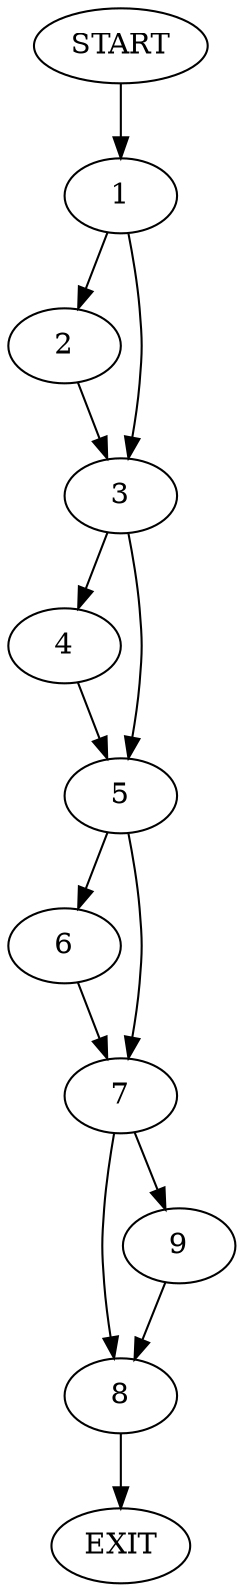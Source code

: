 digraph {
0 [label="START"]
10 [label="EXIT"]
0 -> 1
1 -> 2
1 -> 3
2 -> 3
3 -> 4
3 -> 5
5 -> 6
5 -> 7
4 -> 5
7 -> 8
7 -> 9
6 -> 7
8 -> 10
9 -> 8
}
